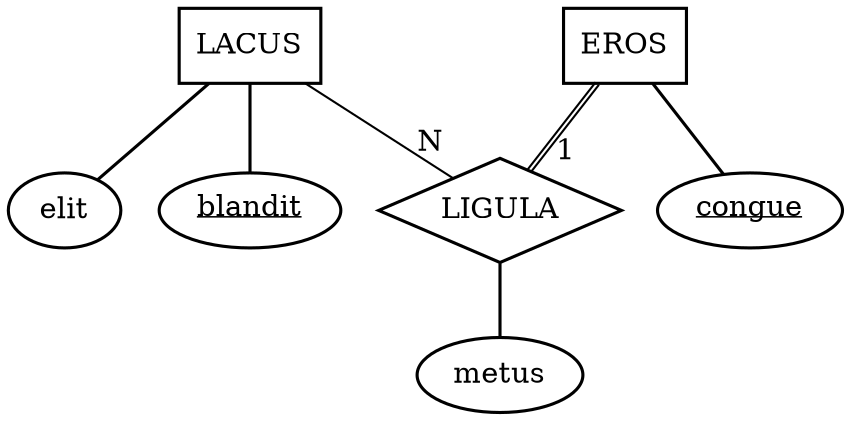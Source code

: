 graph{
  start=42

  // Entities
  node [
    shape=box
    style=filled
    penwidth=1.5
    fillcolor="#FFFFFF"
  ]
  1 [label="LACUS"]
  5 [label="EROS"]

  // Normal entity attributes
  node [
    shape=oval
    penwidth=1.5
    fillcolor="#FFFFFF"
  ]
  3 [label="elit"]

  // Weak and strong entity attributes
  2 [label=<<u>blandit</u>>]
  7 [label=<<u>congue</u>>]

  // Relationship attributes
  node [
    fillcolor="#FFFFFF"
  ]
  6 [label="metus"]

  // Relationships
  node [
    shape=diamond
    height=0.7
    penwidth=1.5
    fillcolor="#FFFFFF"
  ]
  4 [label="LIGULA"]

  // Edges between entities and attributes
  edge [
    penwidth=1.5
  ]
  1 -- 2
  1 -- 3
  5 -- 7

  // Edges between relationships and attributes
  edge [color="#000000"]
  4 -- 6

  // Edges between entities and relationships
  edge [
    penwidth=1
    color="#000000:#000000"
    labeldistance=2
    headlabel=1
  ]
  5 -- 4
  edge [headlabel=N]
  1 -- 4 [color="#000000"]
}